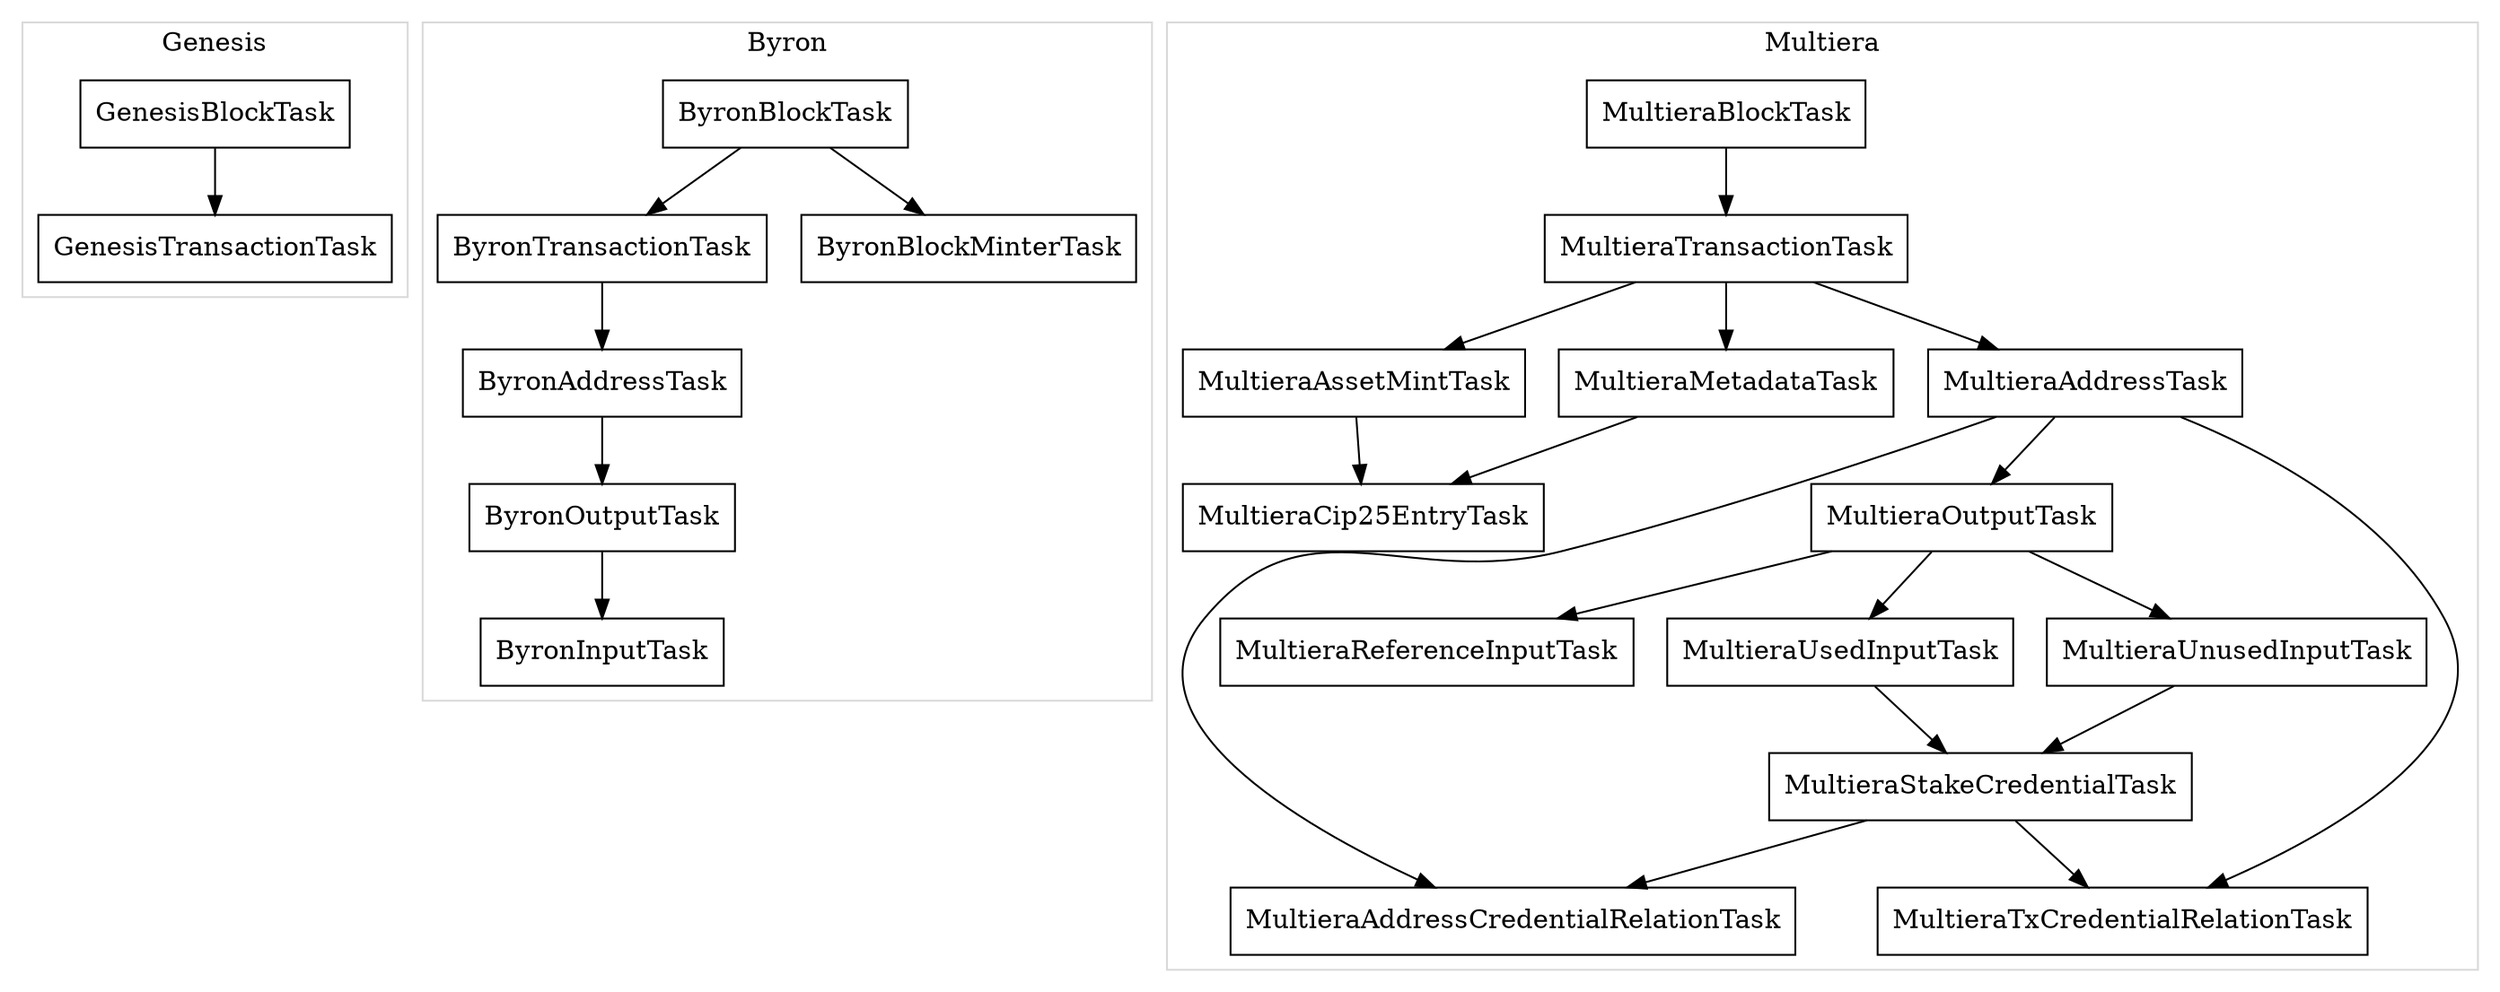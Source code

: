 digraph default {
subgraph cluster_Genesis {
label="Genesis";
color="grey85";

N0;
N1;

}

subgraph cluster_Byron {
label="Byron";
color="grey85";

N2;
N3;
N4;
N5;
N6;
N7;

}

subgraph cluster_Multiera {
label="Multiera";
color="grey85";

N8;
N9;
N10;
N11;
N12;
N13;
N14;
N15;
N16;
N17;
N18;
N19;
N20;

}

    N0[label="GenesisBlockTask"][shape="box"];
    N1[label="GenesisTransactionTask"][shape="box"];
    N2[label="ByronBlockTask"][shape="box"];
    N3[label="ByronTransactionTask"][shape="box"];
    N4[label="ByronAddressTask"][shape="box"];
    N5[label="ByronOutputTask"][shape="box"];
    N6[label="ByronInputTask"][shape="box"];
    N7[label="ByronBlockMinterTask"][shape="box"];
    N8[label="MultieraBlockTask"][shape="box"];
    N9[label="MultieraTransactionTask"][shape="box"];
    N10[label="MultieraMetadataTask"][shape="box"];
    N11[label="MultieraAddressTask"][shape="box"];
    N12[label="MultieraOutputTask"][shape="box"];
    N13[label="MultieraReferenceInputTask"][shape="box"];
    N14[label="MultieraUsedInputTask"][shape="box"];
    N15[label="MultieraUnusedInputTask"][shape="box"];
    N16[label="MultieraStakeCredentialTask"][shape="box"];
    N17[label="MultieraAddressCredentialRelationTask"][shape="box"];
    N18[label="MultieraTxCredentialRelationTask"][shape="box"];
    N19[label="MultieraAssetMintTask"][shape="box"];
    N20[label="MultieraCip25EntryTask"][shape="box"];
    N0 -> N1[label=""];
    N2 -> N3[label=""];
    N3 -> N4[label=""];
    N4 -> N5[label=""];
    N5 -> N6[label=""];
    N2 -> N7[label=""];
    N8 -> N9[label=""];
    N9 -> N10[label=""];
    N9 -> N11[label=""];
    N11 -> N12[label=""];
    N12 -> N13[label=""];
    N12 -> N14[label=""];
    N12 -> N15[label=""];
    N14 -> N16[label=""];
    N15 -> N16[label=""];
    N11 -> N17[label=""];
    N16 -> N17[label=""];
    N11 -> N18[label=""];
    N16 -> N18[label=""];
    N9 -> N19[label=""];
    N10 -> N20[label=""];
    N19 -> N20[label=""];
}
